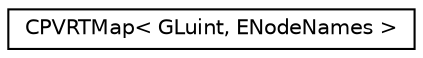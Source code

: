 digraph "Graphical Class Hierarchy"
{
  edge [fontname="Helvetica",fontsize="10",labelfontname="Helvetica",labelfontsize="10"];
  node [fontname="Helvetica",fontsize="10",shape=record];
  rankdir="LR";
  Node1 [label="CPVRTMap\< GLuint, ENodeNames \>",height=0.2,width=0.4,color="black", fillcolor="white", style="filled",URL="$singleton_c_p_v_r_t_map.html"];
}
